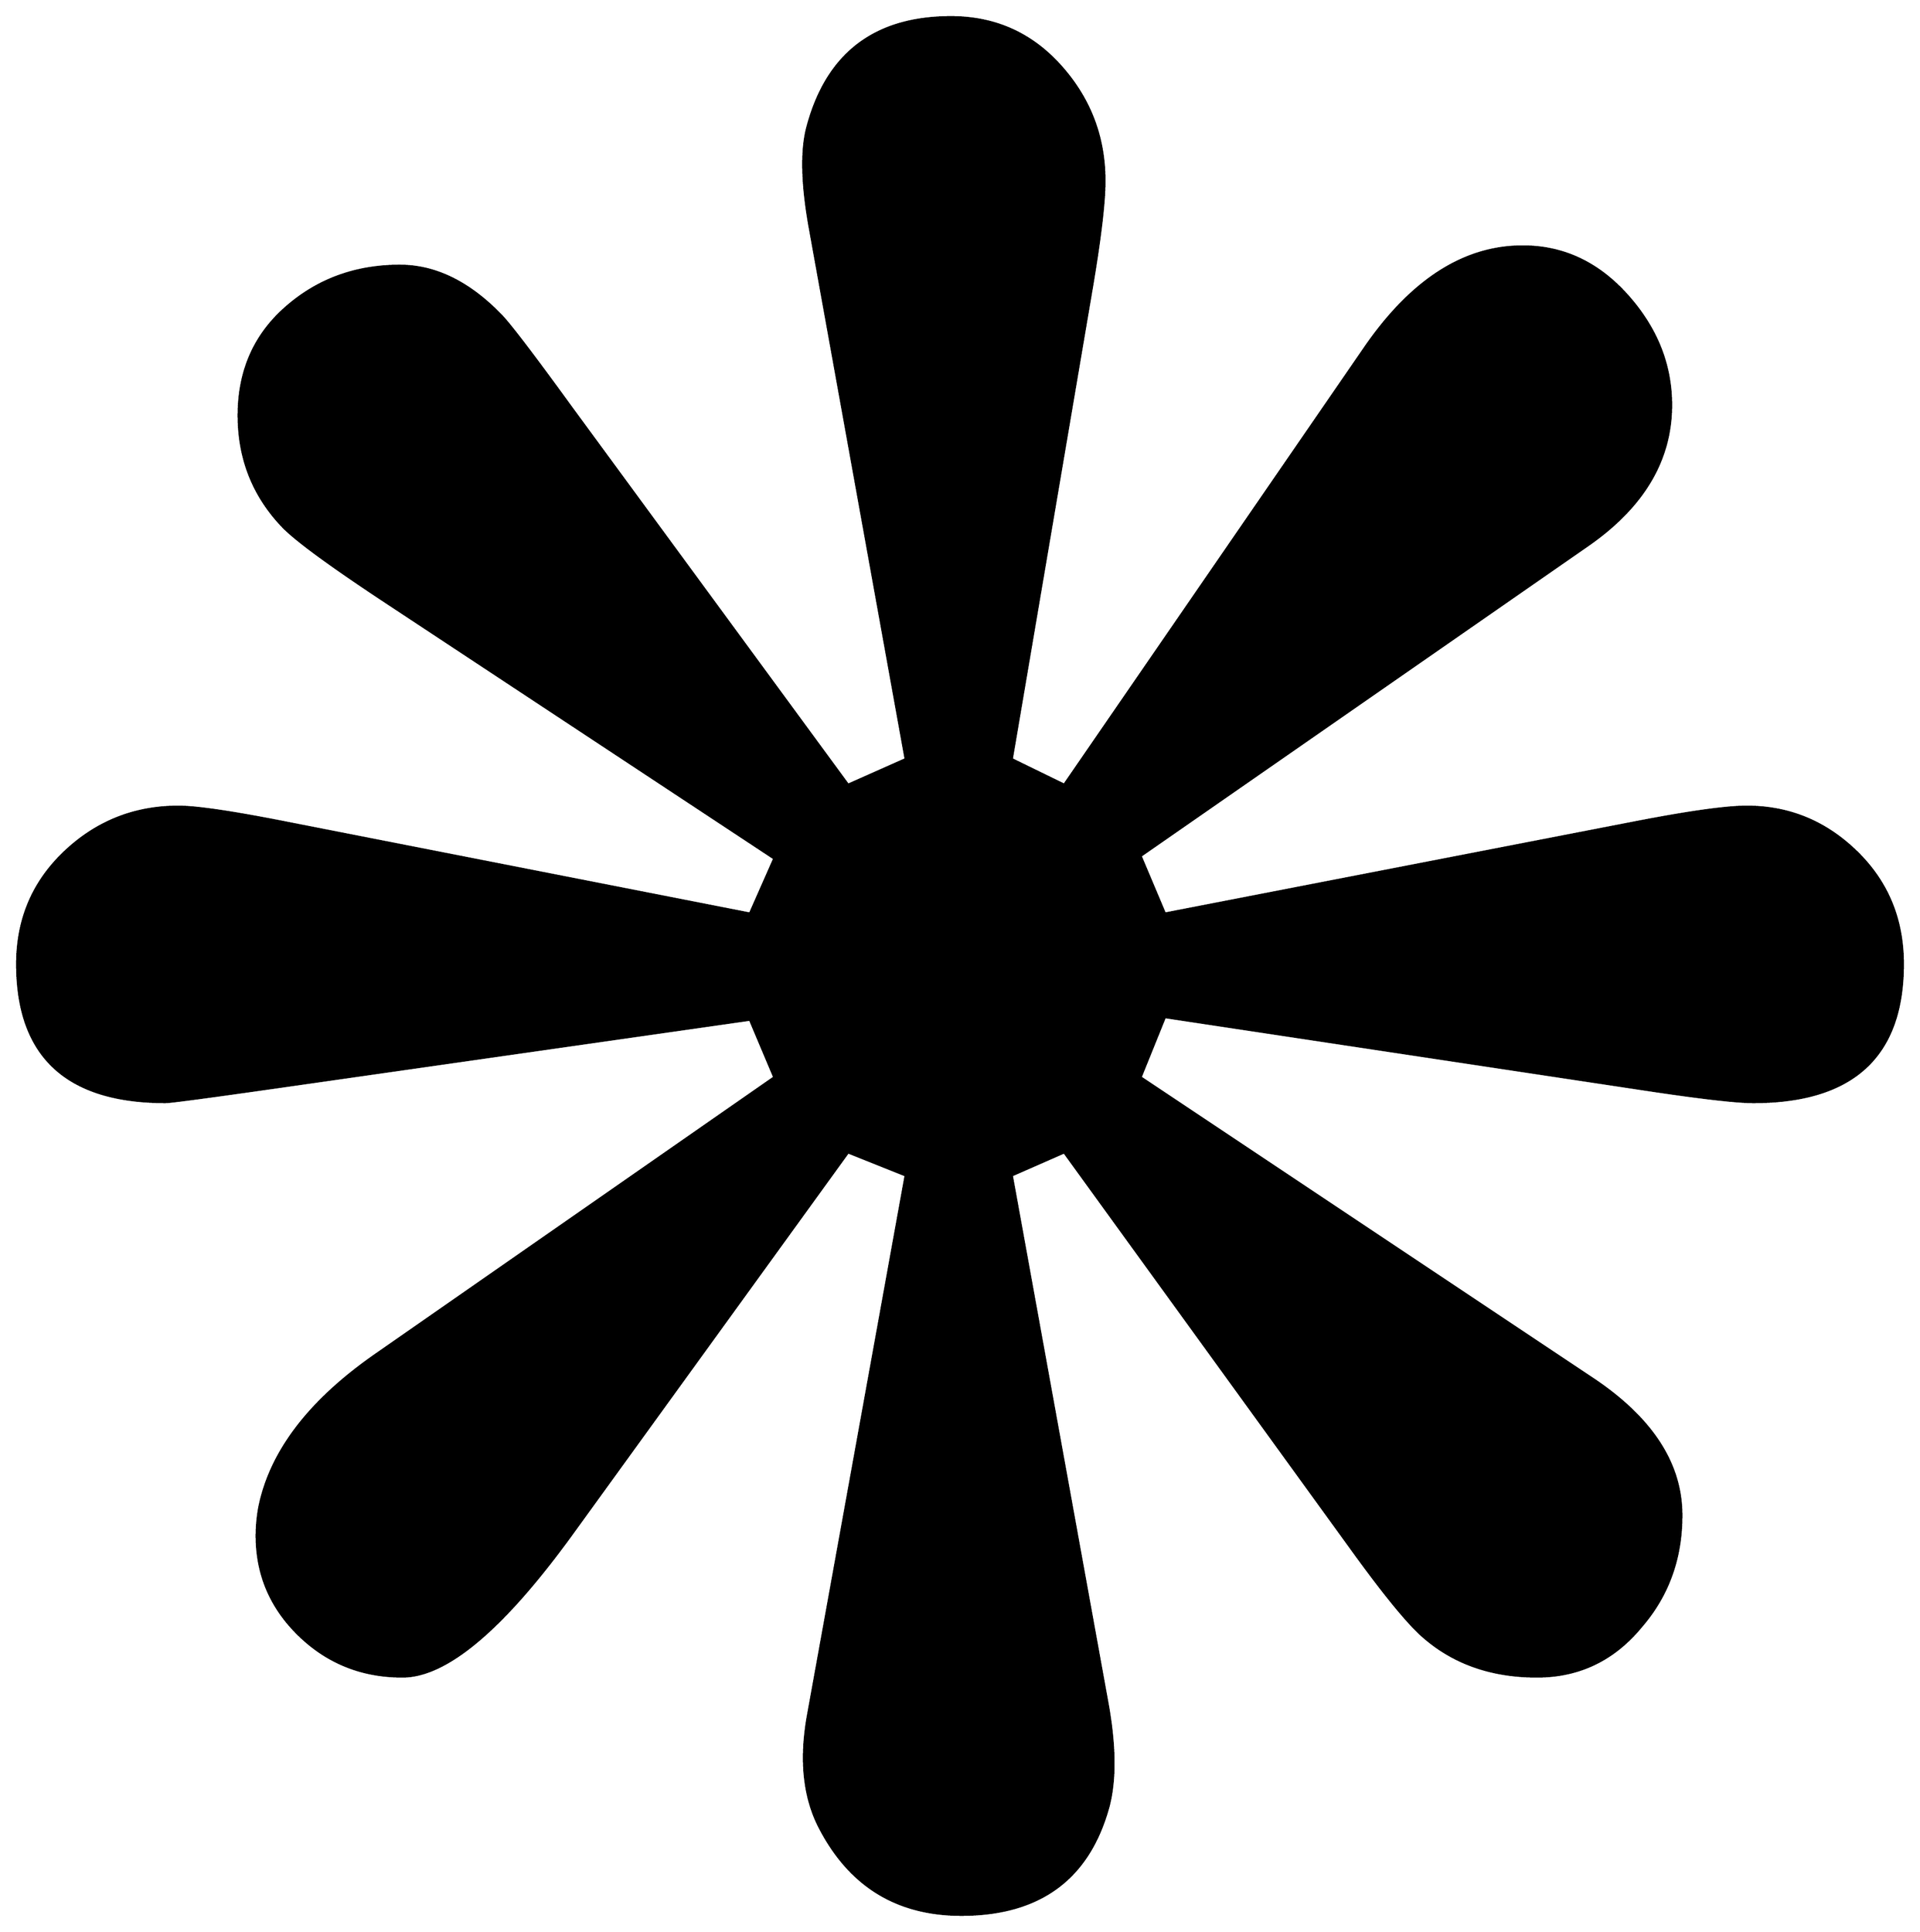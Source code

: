 


\begin{tikzpicture}[y=0.80pt, x=0.80pt, yscale=-1.0, xscale=1.0, inner sep=0pt, outer sep=0pt]
\begin{scope}[shift={(100.0,1831.0)},nonzero rule]
  \path[draw=.,fill=.,line width=1.600pt] (1564.0,-709.0) ..
    controls (1564.0,-637.667) and (1525.333,-602.0) ..
    (1448.0,-602.0) .. controls (1434.667,-602.0) and
    (1406.0,-605.333) .. (1362.0,-612.0) -- (991.0,-668.0) --
    (972.0,-621.0) -- (1323.0,-387.0) .. controls
    (1369.0,-356.333) and (1392.0,-321.0) .. (1392.0,-281.0) ..
    controls (1392.0,-247.667) and (1381.667,-219.0) ..
    (1361.0,-195.0) .. controls (1339.667,-169.0) and
    (1312.667,-156.0) .. (1280.0,-156.0) .. controls
    (1245.333,-156.0) and (1216.333,-166.0) .. (1193.0,-186.0) ..
    controls (1181.0,-196.0) and (1161.333,-220.0) ..
    (1134.0,-258.0) -- (913.0,-563.0) -- (872.0,-545.0) --
    (946.0,-137.0) .. controls (952.667,-101.0) and (952.667,-72.333)
    .. (946.0,-51.0) .. controls (930.0,2.333) and (892.333,29.0) ..
    (833.0,29.0) .. controls (783.0,29.0) and (746.333,6.333) ..
    (723.0,-39.0) .. controls (711.0,-62.333) and (708.0,-91.0) ..
    (714.0,-125.0) -- (790.0,-545.0) -- (745.0,-563.0) --
    (530.0,-266.0) .. controls (476.667,-192.667) and (433.0,-156.0)
    .. (399.0,-156.0) .. controls (367.667,-156.0) and
    (341.0,-166.667) .. (319.0,-188.0) .. controls (297.0,-209.333)
    and (286.0,-235.0) .. (286.0,-265.0) .. controls
    (286.0,-272.333) and (286.667,-279.667) .. (288.0,-287.0) ..
    controls (296.667,-330.333) and (327.0,-370.0) .. (379.0,-406.0)
    -- (688.0,-621.0) -- (669.0,-666.0) -- (305.0,-614.0) ..
    controls (249.0,-606.0) and (219.0,-602.0) .. (215.0,-602.0)
    .. controls (138.333,-602.0) and (100.0,-637.667) ..
    (100.0,-709.0) .. controls (100.0,-743.667) and (112.333,-772.667)
    .. (137.0,-796.0) .. controls (161.667,-819.333) and
    (191.0,-831.0) .. (225.0,-831.0) .. controls (239.0,-831.0)
    and (266.333,-827.0) .. (307.0,-819.0) -- (669.0,-748.0) --
    (688.0,-791.0) -- (385.0,-991.0) .. controls (343.667,-1018.333)
    and (317.667,-1037.333) .. (307.0,-1048.0) .. controls
    (283.667,-1072.0) and (272.0,-1101.0) .. (272.0,-1135.0) ..
    controls (272.0,-1169.0) and (284.0,-1196.667) ..
    (308.0,-1218.0) .. controls (332.667,-1240.0) and
    (362.333,-1251.0) .. (397.0,-1251.0) .. controls
    (424.333,-1251.0) and (450.333,-1238.333) .. (475.0,-1213.0) ..
    controls (481.667,-1206.333) and (500.0,-1182.333) ..
    (530.0,-1141.0) -- (745.0,-848.0) -- (790.0,-868.0) --
    (716.0,-1278.0) .. controls (709.333,-1314.0) and
    (708.667,-1341.333) .. (714.0,-1360.0) .. controls
    (729.333,-1416.0) and (766.333,-1444.0) .. (825.0,-1444.0) ..
    controls (859.0,-1444.0) and (887.333,-1431.333) ..
    (910.0,-1406.0) .. controls (932.667,-1380.667) and
    (944.0,-1351.0) .. (944.0,-1317.0) .. controls
    (944.0,-1300.333) and (940.667,-1272.333) .. (934.0,-1233.0) --
    (872.0,-868.0) -- (913.0,-848.0) -- (1147.0,-1188.0) ..
    controls (1183.0,-1240.0) and (1223.667,-1266.0) ..
    (1269.0,-1266.0) .. controls (1300.333,-1266.0) and
    (1327.333,-1253.333) .. (1350.0,-1228.0) .. controls
    (1372.667,-1202.667) and (1384.0,-1174.333) .. (1384.0,-1143.0) ..
    controls (1384.0,-1100.333) and (1362.333,-1064.0) ..
    (1319.0,-1034.0) -- (972.0,-793.0) -- (991.0,-748.0) --
    (1357.0,-819.0) .. controls (1398.333,-827.0) and
    (1427.0,-831.0) .. (1443.0,-831.0) .. controls
    (1475.667,-831.0) and (1504.0,-819.333) .. (1528.0,-796.0) ..
    controls (1552.0,-772.667) and (1564.0,-743.667) ..
    (1564.0,-709.0) -- cycle;
\end{scope}

\end{tikzpicture}

